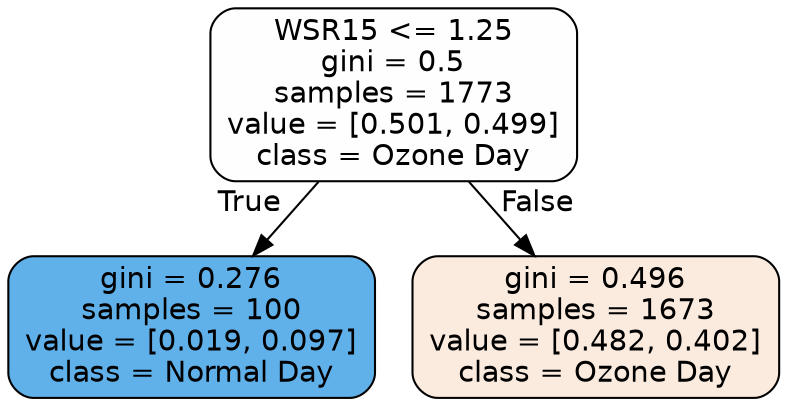 digraph Tree {
node [shape=box, style="filled, rounded", color="black", fontname=helvetica] ;
edge [fontname=helvetica] ;
0 [label="WSR15 <= 1.25\ngini = 0.5\nsamples = 1773\nvalue = [0.501, 0.499]\nclass = Ozone Day", fillcolor="#fffefe"] ;
1 [label="gini = 0.276\nsamples = 100\nvalue = [0.019, 0.097]\nclass = Normal Day", fillcolor="#60b0ea"] ;
0 -> 1 [labeldistance=2.5, labelangle=45, headlabel="True"] ;
2 [label="gini = 0.496\nsamples = 1673\nvalue = [0.482, 0.402]\nclass = Ozone Day", fillcolor="#fbeade"] ;
0 -> 2 [labeldistance=2.5, labelangle=-45, headlabel="False"] ;
}